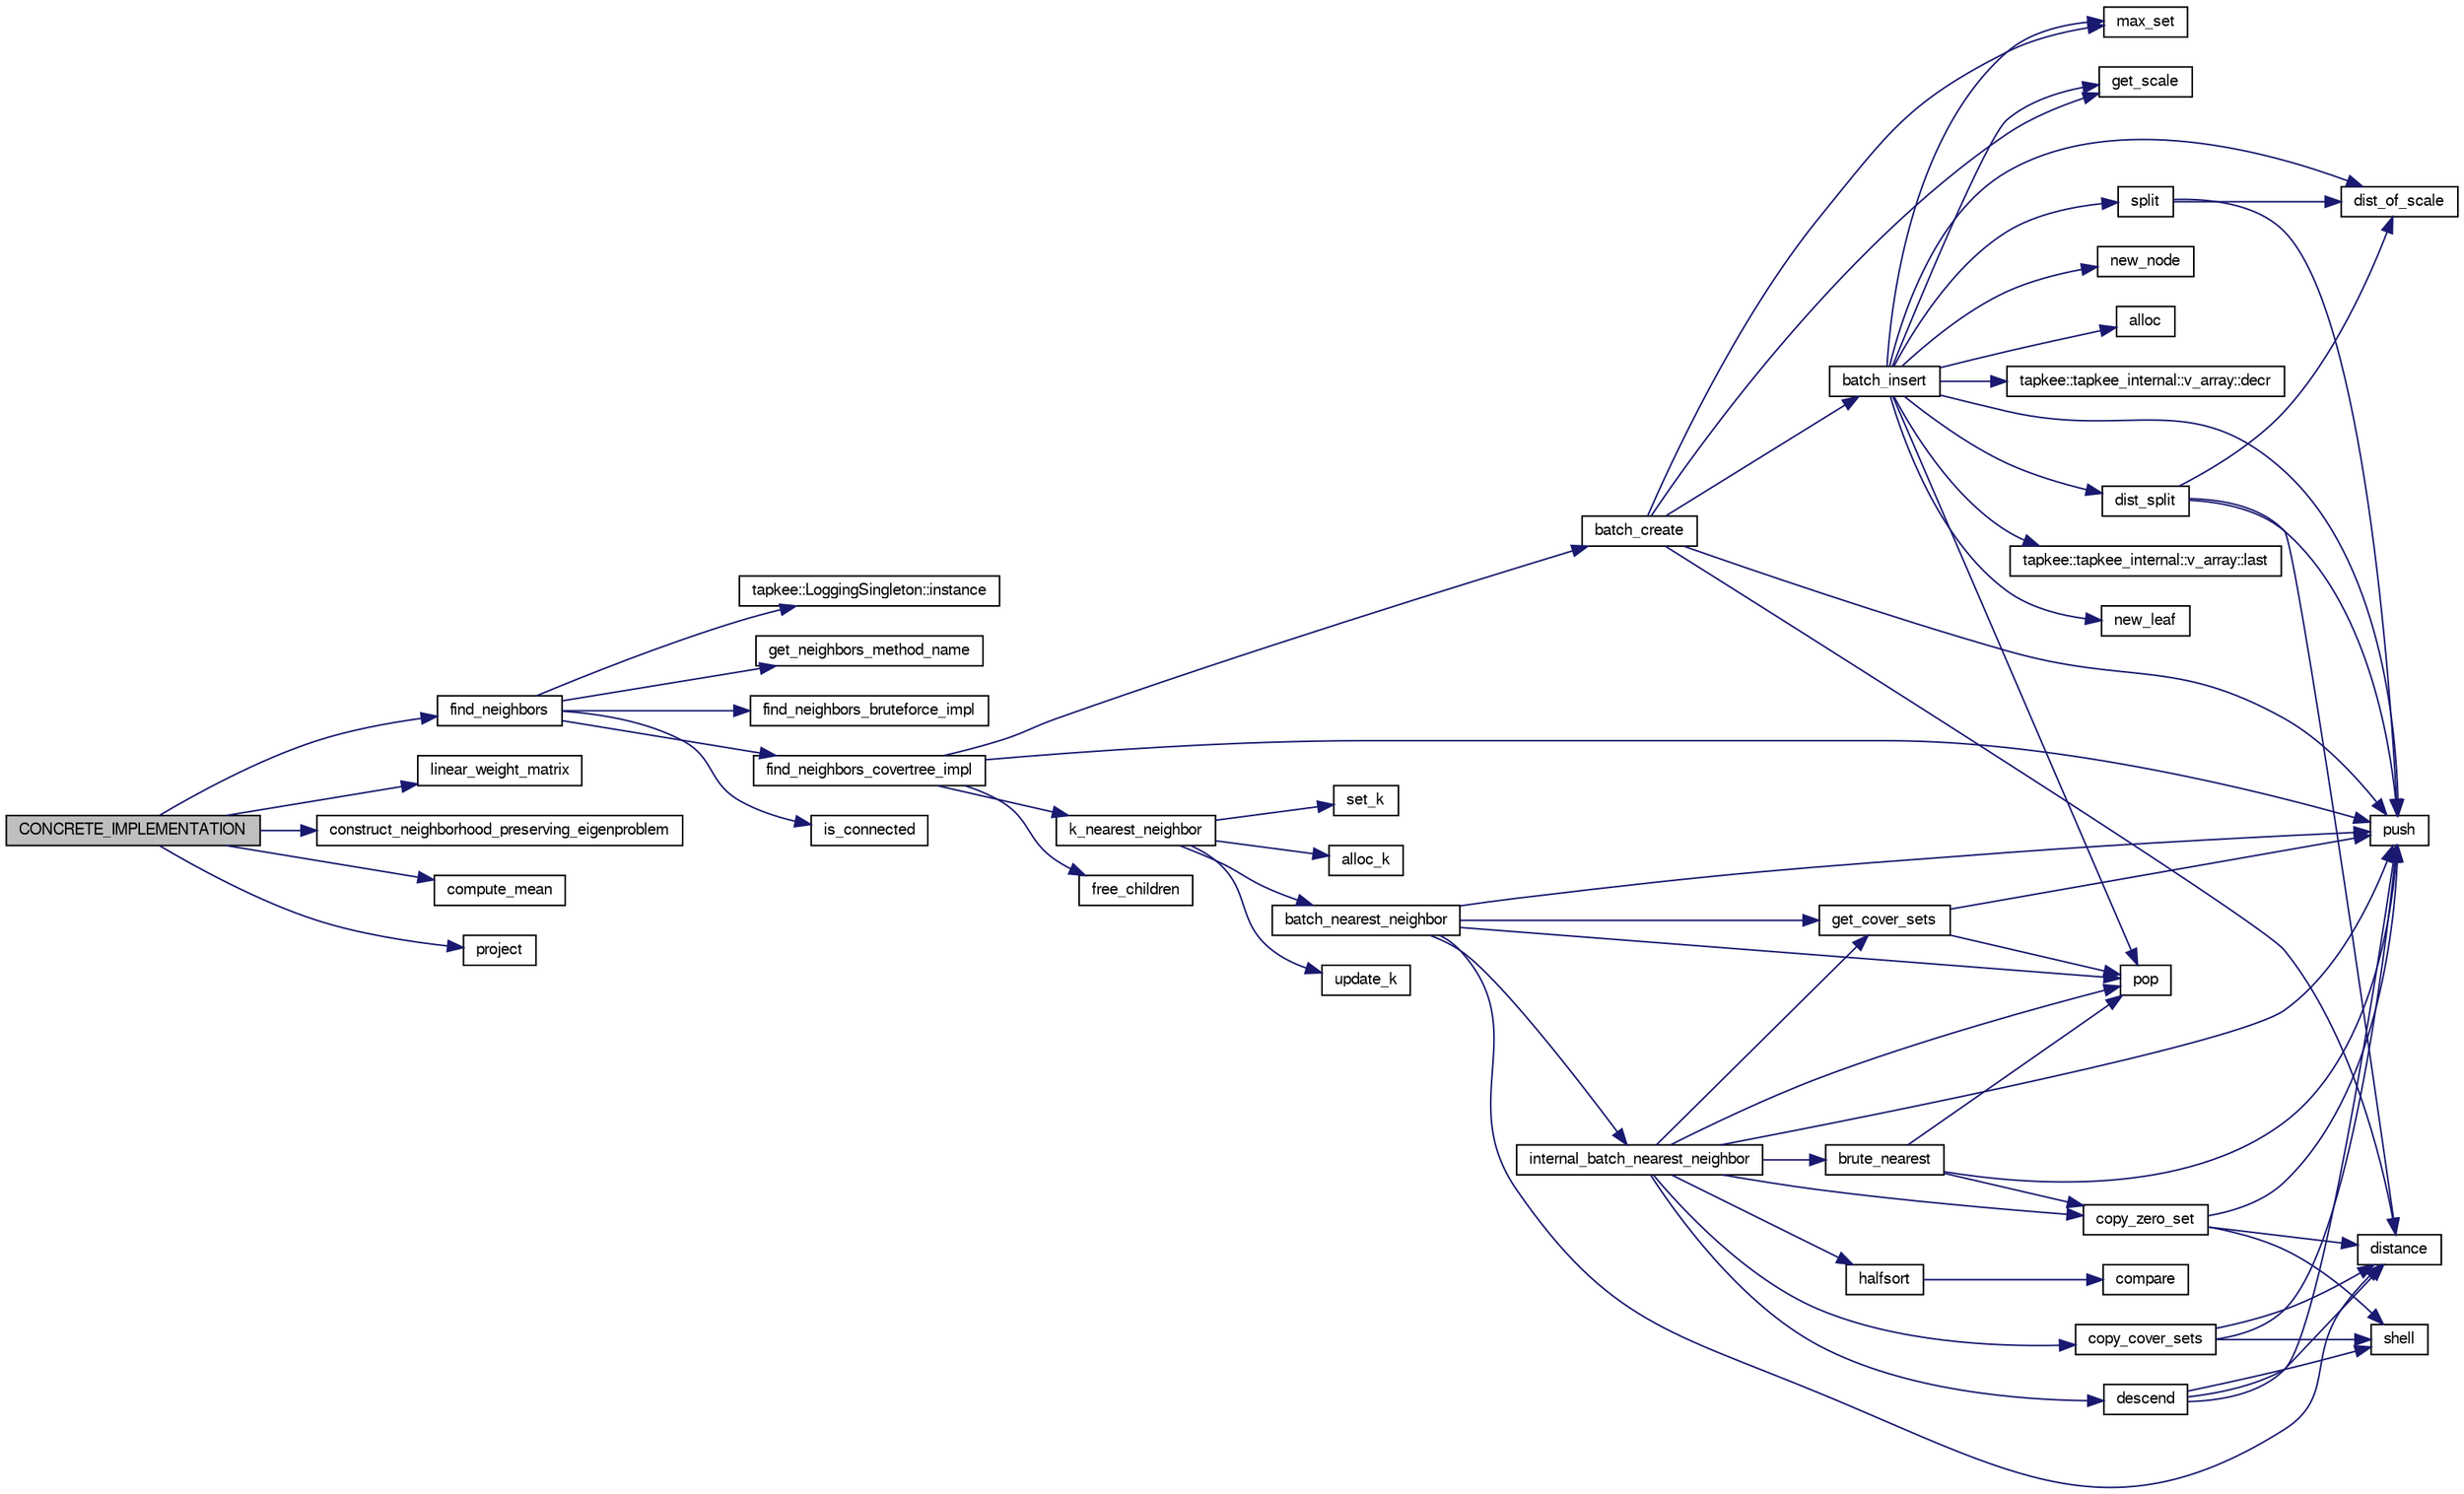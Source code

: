 digraph G
{
  edge [fontname="FreeSans",fontsize="10",labelfontname="FreeSans",labelfontsize="10"];
  node [fontname="FreeSans",fontsize="10",shape=record];
  rankdir="LR";
  Node1 [label="CONCRETE_IMPLEMENTATION",height=0.2,width=0.4,color="black", fillcolor="grey75", style="filled" fontcolor="black"];
  Node1 -> Node2 [color="midnightblue",fontsize="10",style="solid",fontname="FreeSans"];
  Node2 [label="find_neighbors",height=0.2,width=0.4,color="black", fillcolor="white", style="filled",URL="$namespacetapkee_1_1tapkee__internal.html#af40147a3dc204c744426edc0e6c65945"];
  Node2 -> Node3 [color="midnightblue",fontsize="10",style="solid",fontname="FreeSans"];
  Node3 [label="tapkee::LoggingSingleton::instance",height=0.2,width=0.4,color="black", fillcolor="white", style="filled",URL="$classtapkee_1_1LoggingSingleton.html#aa46d03bd88344fa1ceb6bd0c5a22f3f4"];
  Node2 -> Node4 [color="midnightblue",fontsize="10",style="solid",fontname="FreeSans"];
  Node4 [label="get_neighbors_method_name",height=0.2,width=0.4,color="black", fillcolor="white", style="filled",URL="$namespacetapkee_1_1tapkee__internal.html#aa7b3a74c4190343c4010f4ff82fc5cd5"];
  Node2 -> Node5 [color="midnightblue",fontsize="10",style="solid",fontname="FreeSans"];
  Node5 [label="find_neighbors_bruteforce_impl",height=0.2,width=0.4,color="black", fillcolor="white", style="filled",URL="$namespacetapkee_1_1tapkee__internal.html#a885b1c939fa790cf0b23c65c5713f09c"];
  Node2 -> Node6 [color="midnightblue",fontsize="10",style="solid",fontname="FreeSans"];
  Node6 [label="find_neighbors_covertree_impl",height=0.2,width=0.4,color="black", fillcolor="white", style="filled",URL="$namespacetapkee_1_1tapkee__internal.html#a010ff3fa6dbfe55af010c542969e1e6f"];
  Node6 -> Node7 [color="midnightblue",fontsize="10",style="solid",fontname="FreeSans"];
  Node7 [label="push",height=0.2,width=0.4,color="black", fillcolor="white", style="filled",URL="$namespacetapkee_1_1tapkee__internal.html#a396fb5846d119aca89f5d7d91b1ce7aa"];
  Node6 -> Node8 [color="midnightblue",fontsize="10",style="solid",fontname="FreeSans"];
  Node8 [label="batch_create",height=0.2,width=0.4,color="black", fillcolor="white", style="filled",URL="$namespacetapkee_1_1tapkee__internal.html#ae6ef2d26baf403980c4e8a190f5ad4d3"];
  Node8 -> Node7 [color="midnightblue",fontsize="10",style="solid",fontname="FreeSans"];
  Node8 -> Node9 [color="midnightblue",fontsize="10",style="solid",fontname="FreeSans"];
  Node9 [label="distance",height=0.2,width=0.4,color="black", fillcolor="white", style="filled",URL="$namespacetapkee_1_1tapkee__internal.html#a9f328b6a539a03251cb7d76cd8378e6d"];
  Node8 -> Node10 [color="midnightblue",fontsize="10",style="solid",fontname="FreeSans"];
  Node10 [label="max_set",height=0.2,width=0.4,color="black", fillcolor="white", style="filled",URL="$namespacetapkee_1_1tapkee__internal.html#abe8fe5cb70b2b1fdb1cea84d3c6320ee"];
  Node8 -> Node11 [color="midnightblue",fontsize="10",style="solid",fontname="FreeSans"];
  Node11 [label="batch_insert",height=0.2,width=0.4,color="black", fillcolor="white", style="filled",URL="$namespacetapkee_1_1tapkee__internal.html#a17514c0a15907aede39aa745ce4e04cc"];
  Node11 -> Node12 [color="midnightblue",fontsize="10",style="solid",fontname="FreeSans"];
  Node12 [label="new_leaf",height=0.2,width=0.4,color="black", fillcolor="white", style="filled",URL="$namespacetapkee_1_1tapkee__internal.html#a1c10c90051f832a2a88b356ff8ac68e2"];
  Node11 -> Node10 [color="midnightblue",fontsize="10",style="solid",fontname="FreeSans"];
  Node11 -> Node13 [color="midnightblue",fontsize="10",style="solid",fontname="FreeSans"];
  Node13 [label="get_scale",height=0.2,width=0.4,color="black", fillcolor="white", style="filled",URL="$namespacetapkee_1_1tapkee__internal.html#aee718b722c4380a0f59e87ebfe6b16c6"];
  Node11 -> Node7 [color="midnightblue",fontsize="10",style="solid",fontname="FreeSans"];
  Node11 -> Node14 [color="midnightblue",fontsize="10",style="solid",fontname="FreeSans"];
  Node14 [label="new_node",height=0.2,width=0.4,color="black", fillcolor="white", style="filled",URL="$namespacetapkee_1_1tapkee__internal.html#a9c517d27392a3df71e6ae38724a57b6e"];
  Node11 -> Node15 [color="midnightblue",fontsize="10",style="solid",fontname="FreeSans"];
  Node15 [label="alloc",height=0.2,width=0.4,color="black", fillcolor="white", style="filled",URL="$namespacetapkee_1_1tapkee__internal.html#a32ad2673f3ba134d14104a40aee81504"];
  Node11 -> Node16 [color="midnightblue",fontsize="10",style="solid",fontname="FreeSans"];
  Node16 [label="pop",height=0.2,width=0.4,color="black", fillcolor="white", style="filled",URL="$namespacetapkee_1_1tapkee__internal.html#aa8d760aab5867f4dd78720e54669d62f"];
  Node11 -> Node17 [color="midnightblue",fontsize="10",style="solid",fontname="FreeSans"];
  Node17 [label="split",height=0.2,width=0.4,color="black", fillcolor="white", style="filled",URL="$namespacetapkee_1_1tapkee__internal.html#ada48e1c28a6f1a4ade60a45d65ac0c7f"];
  Node17 -> Node18 [color="midnightblue",fontsize="10",style="solid",fontname="FreeSans"];
  Node18 [label="dist_of_scale",height=0.2,width=0.4,color="black", fillcolor="white", style="filled",URL="$namespacetapkee_1_1tapkee__internal.html#aee6060e3340deea319bc8c3c30486892"];
  Node17 -> Node7 [color="midnightblue",fontsize="10",style="solid",fontname="FreeSans"];
  Node11 -> Node19 [color="midnightblue",fontsize="10",style="solid",fontname="FreeSans"];
  Node19 [label="dist_split",height=0.2,width=0.4,color="black", fillcolor="white", style="filled",URL="$namespacetapkee_1_1tapkee__internal.html#a9d3883f5694a2ff8456470767a537ddc"];
  Node19 -> Node18 [color="midnightblue",fontsize="10",style="solid",fontname="FreeSans"];
  Node19 -> Node9 [color="midnightblue",fontsize="10",style="solid",fontname="FreeSans"];
  Node19 -> Node7 [color="midnightblue",fontsize="10",style="solid",fontname="FreeSans"];
  Node11 -> Node18 [color="midnightblue",fontsize="10",style="solid",fontname="FreeSans"];
  Node11 -> Node20 [color="midnightblue",fontsize="10",style="solid",fontname="FreeSans"];
  Node20 [label="tapkee::tapkee_internal::v_array::decr",height=0.2,width=0.4,color="black", fillcolor="white", style="filled",URL="$classtapkee_1_1tapkee__internal_1_1v__array.html#a431939dbd3f0ff43a3aef0c4731459e4"];
  Node11 -> Node21 [color="midnightblue",fontsize="10",style="solid",fontname="FreeSans"];
  Node21 [label="tapkee::tapkee_internal::v_array::last",height=0.2,width=0.4,color="black", fillcolor="white", style="filled",URL="$classtapkee_1_1tapkee__internal_1_1v__array.html#a4fe9d3fee79bdf854302cfbf6707c729"];
  Node8 -> Node13 [color="midnightblue",fontsize="10",style="solid",fontname="FreeSans"];
  Node6 -> Node22 [color="midnightblue",fontsize="10",style="solid",fontname="FreeSans"];
  Node22 [label="k_nearest_neighbor",height=0.2,width=0.4,color="black", fillcolor="white", style="filled",URL="$namespacetapkee_1_1tapkee__internal.html#ad459ef5b995663cab5c64f5fac238b39"];
  Node22 -> Node23 [color="midnightblue",fontsize="10",style="solid",fontname="FreeSans"];
  Node23 [label="update_k",height=0.2,width=0.4,color="black", fillcolor="white", style="filled",URL="$namespacetapkee_1_1tapkee__internal.html#a4d481f564de1c59e79df1d149fa80069"];
  Node22 -> Node24 [color="midnightblue",fontsize="10",style="solid",fontname="FreeSans"];
  Node24 [label="set_k",height=0.2,width=0.4,color="black", fillcolor="white", style="filled",URL="$namespacetapkee_1_1tapkee__internal.html#a64bcde82bf6c18c8693e63378b0d1978"];
  Node22 -> Node25 [color="midnightblue",fontsize="10",style="solid",fontname="FreeSans"];
  Node25 [label="alloc_k",height=0.2,width=0.4,color="black", fillcolor="white", style="filled",URL="$namespacetapkee_1_1tapkee__internal.html#afbe22ffa9549d2d9716a968377496423"];
  Node22 -> Node26 [color="midnightblue",fontsize="10",style="solid",fontname="FreeSans"];
  Node26 [label="batch_nearest_neighbor",height=0.2,width=0.4,color="black", fillcolor="white", style="filled",URL="$namespacetapkee_1_1tapkee__internal.html#a73b9071b3a48bb6a382f726949b33c8c"];
  Node26 -> Node27 [color="midnightblue",fontsize="10",style="solid",fontname="FreeSans"];
  Node27 [label="get_cover_sets",height=0.2,width=0.4,color="black", fillcolor="white", style="filled",URL="$namespacetapkee_1_1tapkee__internal.html#aae990da4994c1b3b231fc2994be52eb1"];
  Node27 -> Node16 [color="midnightblue",fontsize="10",style="solid",fontname="FreeSans"];
  Node27 -> Node7 [color="midnightblue",fontsize="10",style="solid",fontname="FreeSans"];
  Node26 -> Node16 [color="midnightblue",fontsize="10",style="solid",fontname="FreeSans"];
  Node26 -> Node9 [color="midnightblue",fontsize="10",style="solid",fontname="FreeSans"];
  Node26 -> Node7 [color="midnightblue",fontsize="10",style="solid",fontname="FreeSans"];
  Node26 -> Node28 [color="midnightblue",fontsize="10",style="solid",fontname="FreeSans"];
  Node28 [label="internal_batch_nearest_neighbor",height=0.2,width=0.4,color="black", fillcolor="white", style="filled",URL="$namespacetapkee_1_1tapkee__internal.html#ae150ad65b49a64d6adbabdfa60af474c"];
  Node28 -> Node29 [color="midnightblue",fontsize="10",style="solid",fontname="FreeSans"];
  Node29 [label="brute_nearest",height=0.2,width=0.4,color="black", fillcolor="white", style="filled",URL="$namespacetapkee_1_1tapkee__internal.html#a9142099b0b74cdfc16507267b08cad17"];
  Node29 -> Node16 [color="midnightblue",fontsize="10",style="solid",fontname="FreeSans"];
  Node29 -> Node30 [color="midnightblue",fontsize="10",style="solid",fontname="FreeSans"];
  Node30 [label="copy_zero_set",height=0.2,width=0.4,color="black", fillcolor="white", style="filled",URL="$namespacetapkee_1_1tapkee__internal.html#aab8922f97deb9fc30d645346993cf8f8"];
  Node30 -> Node31 [color="midnightblue",fontsize="10",style="solid",fontname="FreeSans"];
  Node31 [label="shell",height=0.2,width=0.4,color="black", fillcolor="white", style="filled",URL="$namespacetapkee_1_1tapkee__internal.html#aae27cb0975f6d14eb72f3ee49c63939a"];
  Node30 -> Node9 [color="midnightblue",fontsize="10",style="solid",fontname="FreeSans"];
  Node30 -> Node7 [color="midnightblue",fontsize="10",style="solid",fontname="FreeSans"];
  Node29 -> Node7 [color="midnightblue",fontsize="10",style="solid",fontname="FreeSans"];
  Node28 -> Node16 [color="midnightblue",fontsize="10",style="solid",fontname="FreeSans"];
  Node28 -> Node27 [color="midnightblue",fontsize="10",style="solid",fontname="FreeSans"];
  Node28 -> Node30 [color="midnightblue",fontsize="10",style="solid",fontname="FreeSans"];
  Node28 -> Node32 [color="midnightblue",fontsize="10",style="solid",fontname="FreeSans"];
  Node32 [label="copy_cover_sets",height=0.2,width=0.4,color="black", fillcolor="white", style="filled",URL="$namespacetapkee_1_1tapkee__internal.html#a438943f3b0492bef88edf8e35e99a7d4"];
  Node32 -> Node31 [color="midnightblue",fontsize="10",style="solid",fontname="FreeSans"];
  Node32 -> Node9 [color="midnightblue",fontsize="10",style="solid",fontname="FreeSans"];
  Node32 -> Node7 [color="midnightblue",fontsize="10",style="solid",fontname="FreeSans"];
  Node28 -> Node7 [color="midnightblue",fontsize="10",style="solid",fontname="FreeSans"];
  Node28 -> Node33 [color="midnightblue",fontsize="10",style="solid",fontname="FreeSans"];
  Node33 [label="halfsort",height=0.2,width=0.4,color="black", fillcolor="white", style="filled",URL="$namespacetapkee_1_1tapkee__internal.html#afa7eb5c4a082cd6fe070cacb7cf9705b"];
  Node33 -> Node34 [color="midnightblue",fontsize="10",style="solid",fontname="FreeSans"];
  Node34 [label="compare",height=0.2,width=0.4,color="black", fillcolor="white", style="filled",URL="$namespacetapkee_1_1tapkee__internal.html#aa7ed28c7d3cc8cc74f9a4035e33172bc"];
  Node28 -> Node35 [color="midnightblue",fontsize="10",style="solid",fontname="FreeSans"];
  Node35 [label="descend",height=0.2,width=0.4,color="black", fillcolor="white", style="filled",URL="$namespacetapkee_1_1tapkee__internal.html#ab1af46f863dc36fa7244e7ebf868d7a2"];
  Node35 -> Node7 [color="midnightblue",fontsize="10",style="solid",fontname="FreeSans"];
  Node35 -> Node31 [color="midnightblue",fontsize="10",style="solid",fontname="FreeSans"];
  Node35 -> Node9 [color="midnightblue",fontsize="10",style="solid",fontname="FreeSans"];
  Node6 -> Node36 [color="midnightblue",fontsize="10",style="solid",fontname="FreeSans"];
  Node36 [label="free_children",height=0.2,width=0.4,color="black", fillcolor="white", style="filled",URL="$namespacetapkee_1_1tapkee__internal.html#afd060c2753ab465331e98777a56178f1"];
  Node2 -> Node37 [color="midnightblue",fontsize="10",style="solid",fontname="FreeSans"];
  Node37 [label="is_connected",height=0.2,width=0.4,color="black", fillcolor="white", style="filled",URL="$namespacetapkee_1_1tapkee__internal.html#a3e9a3155aaddbc871f7d3b79e32f08d7"];
  Node1 -> Node38 [color="midnightblue",fontsize="10",style="solid",fontname="FreeSans"];
  Node38 [label="linear_weight_matrix",height=0.2,width=0.4,color="black", fillcolor="white", style="filled",URL="$namespacetapkee_1_1tapkee__internal.html#a0e797f665b425c38fe14206a51042a60"];
  Node1 -> Node39 [color="midnightblue",fontsize="10",style="solid",fontname="FreeSans"];
  Node39 [label="construct_neighborhood_preserving_eigenproblem",height=0.2,width=0.4,color="black", fillcolor="white", style="filled",URL="$namespacetapkee_1_1tapkee__internal.html#a0cb290fd2a4971fe2fb2d90f42fdc6d0"];
  Node1 -> Node40 [color="midnightblue",fontsize="10",style="solid",fontname="FreeSans"];
  Node40 [label="compute_mean",height=0.2,width=0.4,color="black", fillcolor="white", style="filled",URL="$namespacetapkee_1_1tapkee__internal.html#a6292f847230181ae854b81552b1c8295"];
  Node1 -> Node41 [color="midnightblue",fontsize="10",style="solid",fontname="FreeSans"];
  Node41 [label="project",height=0.2,width=0.4,color="black", fillcolor="white", style="filled",URL="$namespacetapkee_1_1tapkee__internal.html#a2e93009cb610607e2c60936d0f576809"];
}
